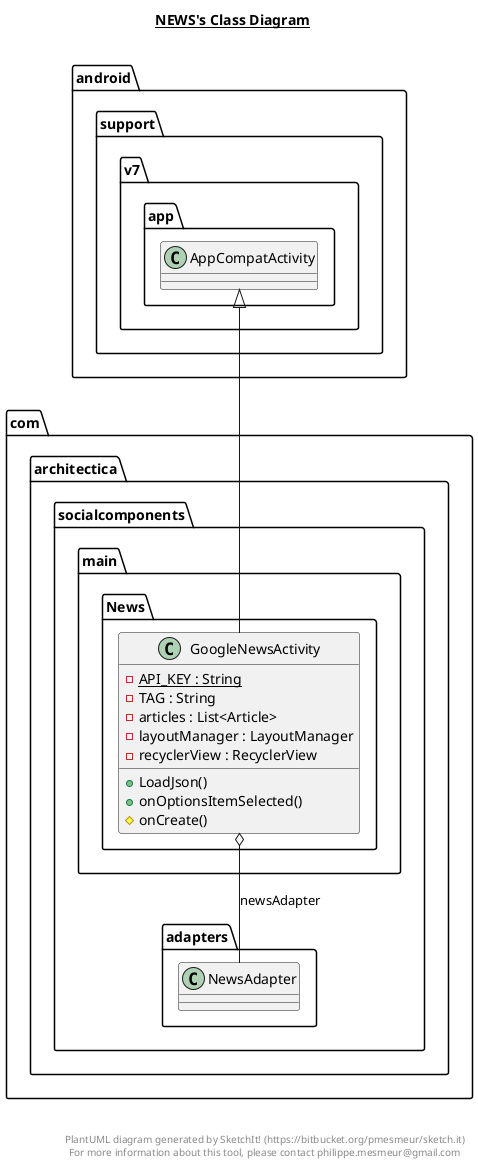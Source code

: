 @startuml

title __NEWS's Class Diagram__\n

  namespace com.architectica.socialcomponents {
    namespace main.News {
      class com.architectica.socialcomponents.main.News.GoogleNewsActivity {
          {static} - API_KEY : String
          - TAG : String
          - articles : List<Article>
          - layoutManager : LayoutManager
          - recyclerView : RecyclerView
          + LoadJson()
          + onOptionsItemSelected()
          # onCreate()
      }
    }
  }
  

  com.architectica.socialcomponents.main.News.GoogleNewsActivity -up-|> android.support.v7.app.AppCompatActivity
  com.architectica.socialcomponents.main.News.GoogleNewsActivity o-- com.architectica.socialcomponents.adapters.NewsAdapter : newsAdapter


right footer


PlantUML diagram generated by SketchIt! (https://bitbucket.org/pmesmeur/sketch.it)
For more information about this tool, please contact philippe.mesmeur@gmail.com
endfooter

@enduml
